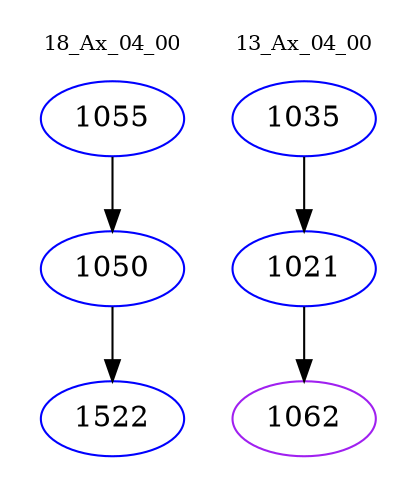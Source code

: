 digraph{
subgraph cluster_0 {
color = white
label = "18_Ax_04_00";
fontsize=10;
T0_1055 [label="1055", color="blue"]
T0_1055 -> T0_1050 [color="black"]
T0_1050 [label="1050", color="blue"]
T0_1050 -> T0_1522 [color="black"]
T0_1522 [label="1522", color="blue"]
}
subgraph cluster_1 {
color = white
label = "13_Ax_04_00";
fontsize=10;
T1_1035 [label="1035", color="blue"]
T1_1035 -> T1_1021 [color="black"]
T1_1021 [label="1021", color="blue"]
T1_1021 -> T1_1062 [color="black"]
T1_1062 [label="1062", color="purple"]
}
}

